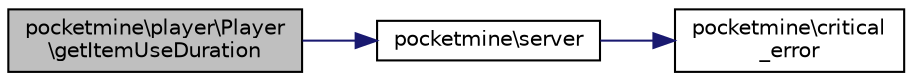 digraph "pocketmine\player\Player\getItemUseDuration"
{
 // INTERACTIVE_SVG=YES
 // LATEX_PDF_SIZE
  edge [fontname="Helvetica",fontsize="10",labelfontname="Helvetica",labelfontsize="10"];
  node [fontname="Helvetica",fontsize="10",shape=record];
  rankdir="LR";
  Node1 [label="pocketmine\\player\\Player\l\\getItemUseDuration",height=0.2,width=0.4,color="black", fillcolor="grey75", style="filled", fontcolor="black",tooltip=" "];
  Node1 -> Node2 [color="midnightblue",fontsize="10",style="solid",fontname="Helvetica"];
  Node2 [label="pocketmine\\server",height=0.2,width=0.4,color="black", fillcolor="white", style="filled",URL="$d2/d69/namespacepocketmine.html#ac8040f61ade1040754abb856b9707674",tooltip=" "];
  Node2 -> Node3 [color="midnightblue",fontsize="10",style="solid",fontname="Helvetica"];
  Node3 [label="pocketmine\\critical\l_error",height=0.2,width=0.4,color="black", fillcolor="white", style="filled",URL="$d2/d69/namespacepocketmine.html#a4917b9fbb96d9758f51845080b142b69",tooltip=" "];
}

